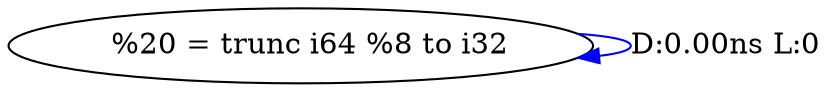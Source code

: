 digraph {
Node0x3e48e70[label="  %20 = trunc i64 %8 to i32"];
Node0x3e48e70 -> Node0x3e48e70[label="D:0.00ns L:0",color=blue];
}
